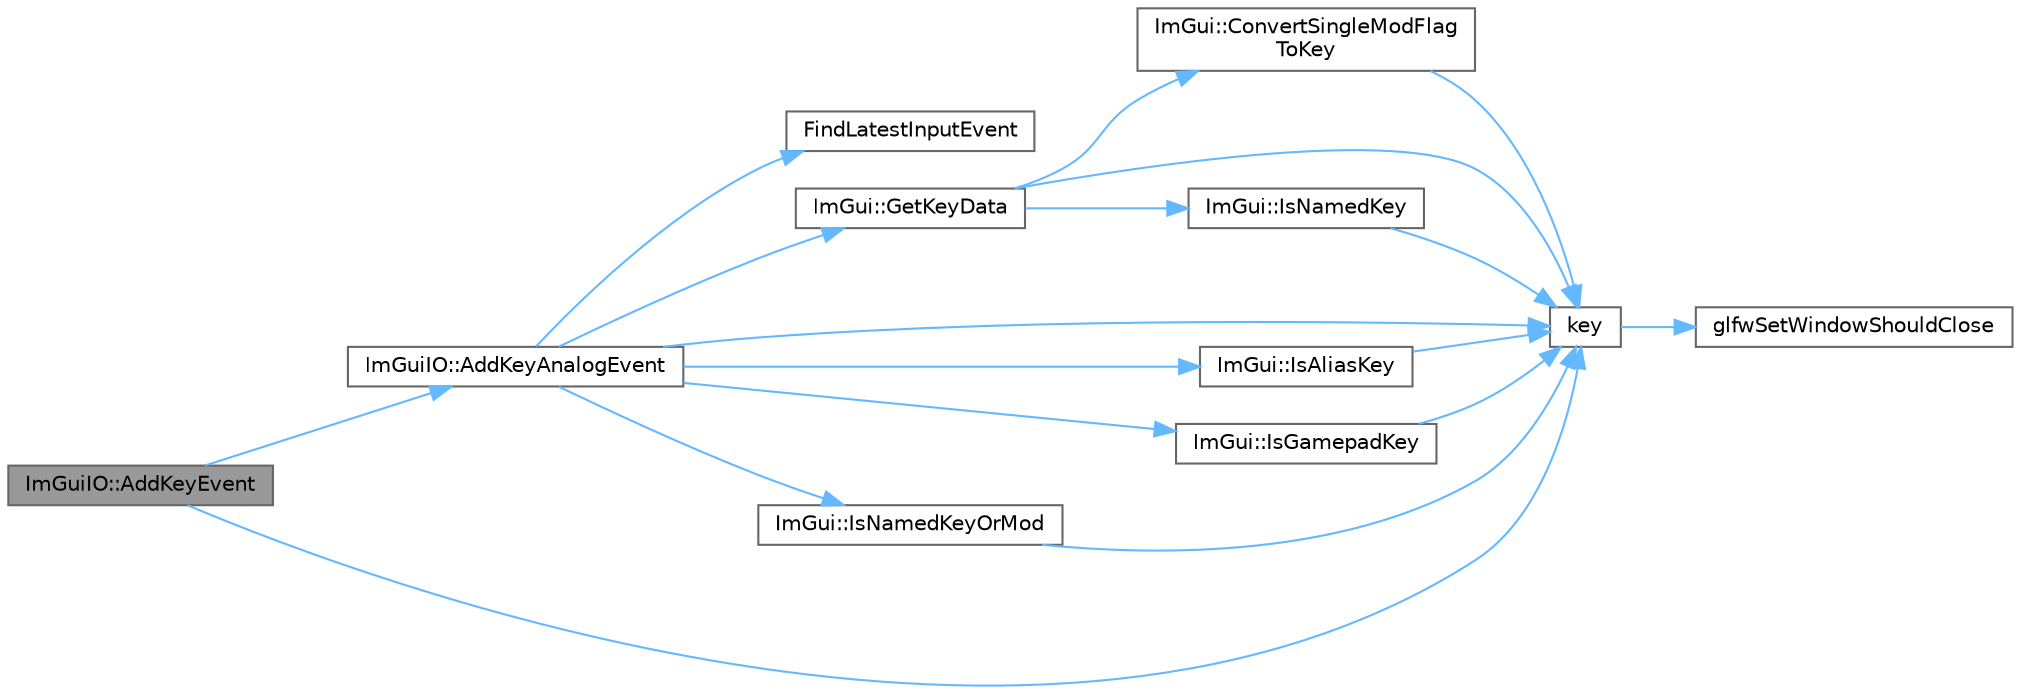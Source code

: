 digraph "ImGuiIO::AddKeyEvent"
{
 // LATEX_PDF_SIZE
  bgcolor="transparent";
  edge [fontname=Helvetica,fontsize=10,labelfontname=Helvetica,labelfontsize=10];
  node [fontname=Helvetica,fontsize=10,shape=box,height=0.2,width=0.4];
  rankdir="LR";
  Node1 [id="Node000001",label="ImGuiIO::AddKeyEvent",height=0.2,width=0.4,color="gray40", fillcolor="grey60", style="filled", fontcolor="black",tooltip=" "];
  Node1 -> Node2 [id="edge18_Node000001_Node000002",color="steelblue1",style="solid",tooltip=" "];
  Node2 [id="Node000002",label="ImGuiIO::AddKeyAnalogEvent",height=0.2,width=0.4,color="grey40", fillcolor="white", style="filled",URL="$struct_im_gui_i_o.html#ac88dcffd1c6785d00eedd5616315e48c",tooltip=" "];
  Node2 -> Node3 [id="edge19_Node000002_Node000003",color="steelblue1",style="solid",tooltip=" "];
  Node3 [id="Node000003",label="FindLatestInputEvent",height=0.2,width=0.4,color="grey40", fillcolor="white", style="filled",URL="$imgui_8cpp.html#ac07ec3acbc8eefe52f805b1ed55f670a",tooltip=" "];
  Node2 -> Node4 [id="edge20_Node000002_Node000004",color="steelblue1",style="solid",tooltip=" "];
  Node4 [id="Node000004",label="ImGui::GetKeyData",height=0.2,width=0.4,color="grey40", fillcolor="white", style="filled",URL="$namespace_im_gui.html#a6d32d70d6beb45537b605508b78216c3",tooltip=" "];
  Node4 -> Node5 [id="edge21_Node000004_Node000005",color="steelblue1",style="solid",tooltip=" "];
  Node5 [id="Node000005",label="ImGui::ConvertSingleModFlag\lToKey",height=0.2,width=0.4,color="grey40", fillcolor="white", style="filled",URL="$namespace_im_gui.html#ad540a8f07e5834f77f76a84626cdc70e",tooltip=" "];
  Node5 -> Node6 [id="edge22_Node000005_Node000006",color="steelblue1",style="solid",tooltip=" "];
  Node6 [id="Node000006",label="key",height=0.2,width=0.4,color="grey40", fillcolor="white", style="filled",URL="$gears_8c.html#accd6b5b92b78666e36543412d4ac14cd",tooltip=" "];
  Node6 -> Node7 [id="edge23_Node000006_Node000007",color="steelblue1",style="solid",tooltip=" "];
  Node7 [id="Node000007",label="glfwSetWindowShouldClose",height=0.2,width=0.4,color="grey40", fillcolor="white", style="filled",URL="$group__window.html#ga1cadeda7a1e2f224e06a8415d30741aa",tooltip="Sets the close flag of the specified window."];
  Node4 -> Node8 [id="edge24_Node000004_Node000008",color="steelblue1",style="solid",tooltip=" "];
  Node8 [id="Node000008",label="ImGui::IsNamedKey",height=0.2,width=0.4,color="grey40", fillcolor="white", style="filled",URL="$namespace_im_gui.html#a1e6a2ce7696a25d0dd0cf318e3b48a33",tooltip=" "];
  Node8 -> Node6 [id="edge25_Node000008_Node000006",color="steelblue1",style="solid",tooltip=" "];
  Node4 -> Node6 [id="edge26_Node000004_Node000006",color="steelblue1",style="solid",tooltip=" "];
  Node2 -> Node9 [id="edge27_Node000002_Node000009",color="steelblue1",style="solid",tooltip=" "];
  Node9 [id="Node000009",label="ImGui::IsAliasKey",height=0.2,width=0.4,color="grey40", fillcolor="white", style="filled",URL="$namespace_im_gui.html#ac8e09701fd3ff94f49df16ecd6526149",tooltip=" "];
  Node9 -> Node6 [id="edge28_Node000009_Node000006",color="steelblue1",style="solid",tooltip=" "];
  Node2 -> Node10 [id="edge29_Node000002_Node000010",color="steelblue1",style="solid",tooltip=" "];
  Node10 [id="Node000010",label="ImGui::IsGamepadKey",height=0.2,width=0.4,color="grey40", fillcolor="white", style="filled",URL="$namespace_im_gui.html#acbf72e4cb07d326caf3c9b2c29d543d6",tooltip=" "];
  Node10 -> Node6 [id="edge30_Node000010_Node000006",color="steelblue1",style="solid",tooltip=" "];
  Node2 -> Node11 [id="edge31_Node000002_Node000011",color="steelblue1",style="solid",tooltip=" "];
  Node11 [id="Node000011",label="ImGui::IsNamedKeyOrMod",height=0.2,width=0.4,color="grey40", fillcolor="white", style="filled",URL="$namespace_im_gui.html#ad97807fb804a4d11866e5bca7d08d59c",tooltip=" "];
  Node11 -> Node6 [id="edge32_Node000011_Node000006",color="steelblue1",style="solid",tooltip=" "];
  Node2 -> Node6 [id="edge33_Node000002_Node000006",color="steelblue1",style="solid",tooltip=" "];
  Node1 -> Node6 [id="edge34_Node000001_Node000006",color="steelblue1",style="solid",tooltip=" "];
}
